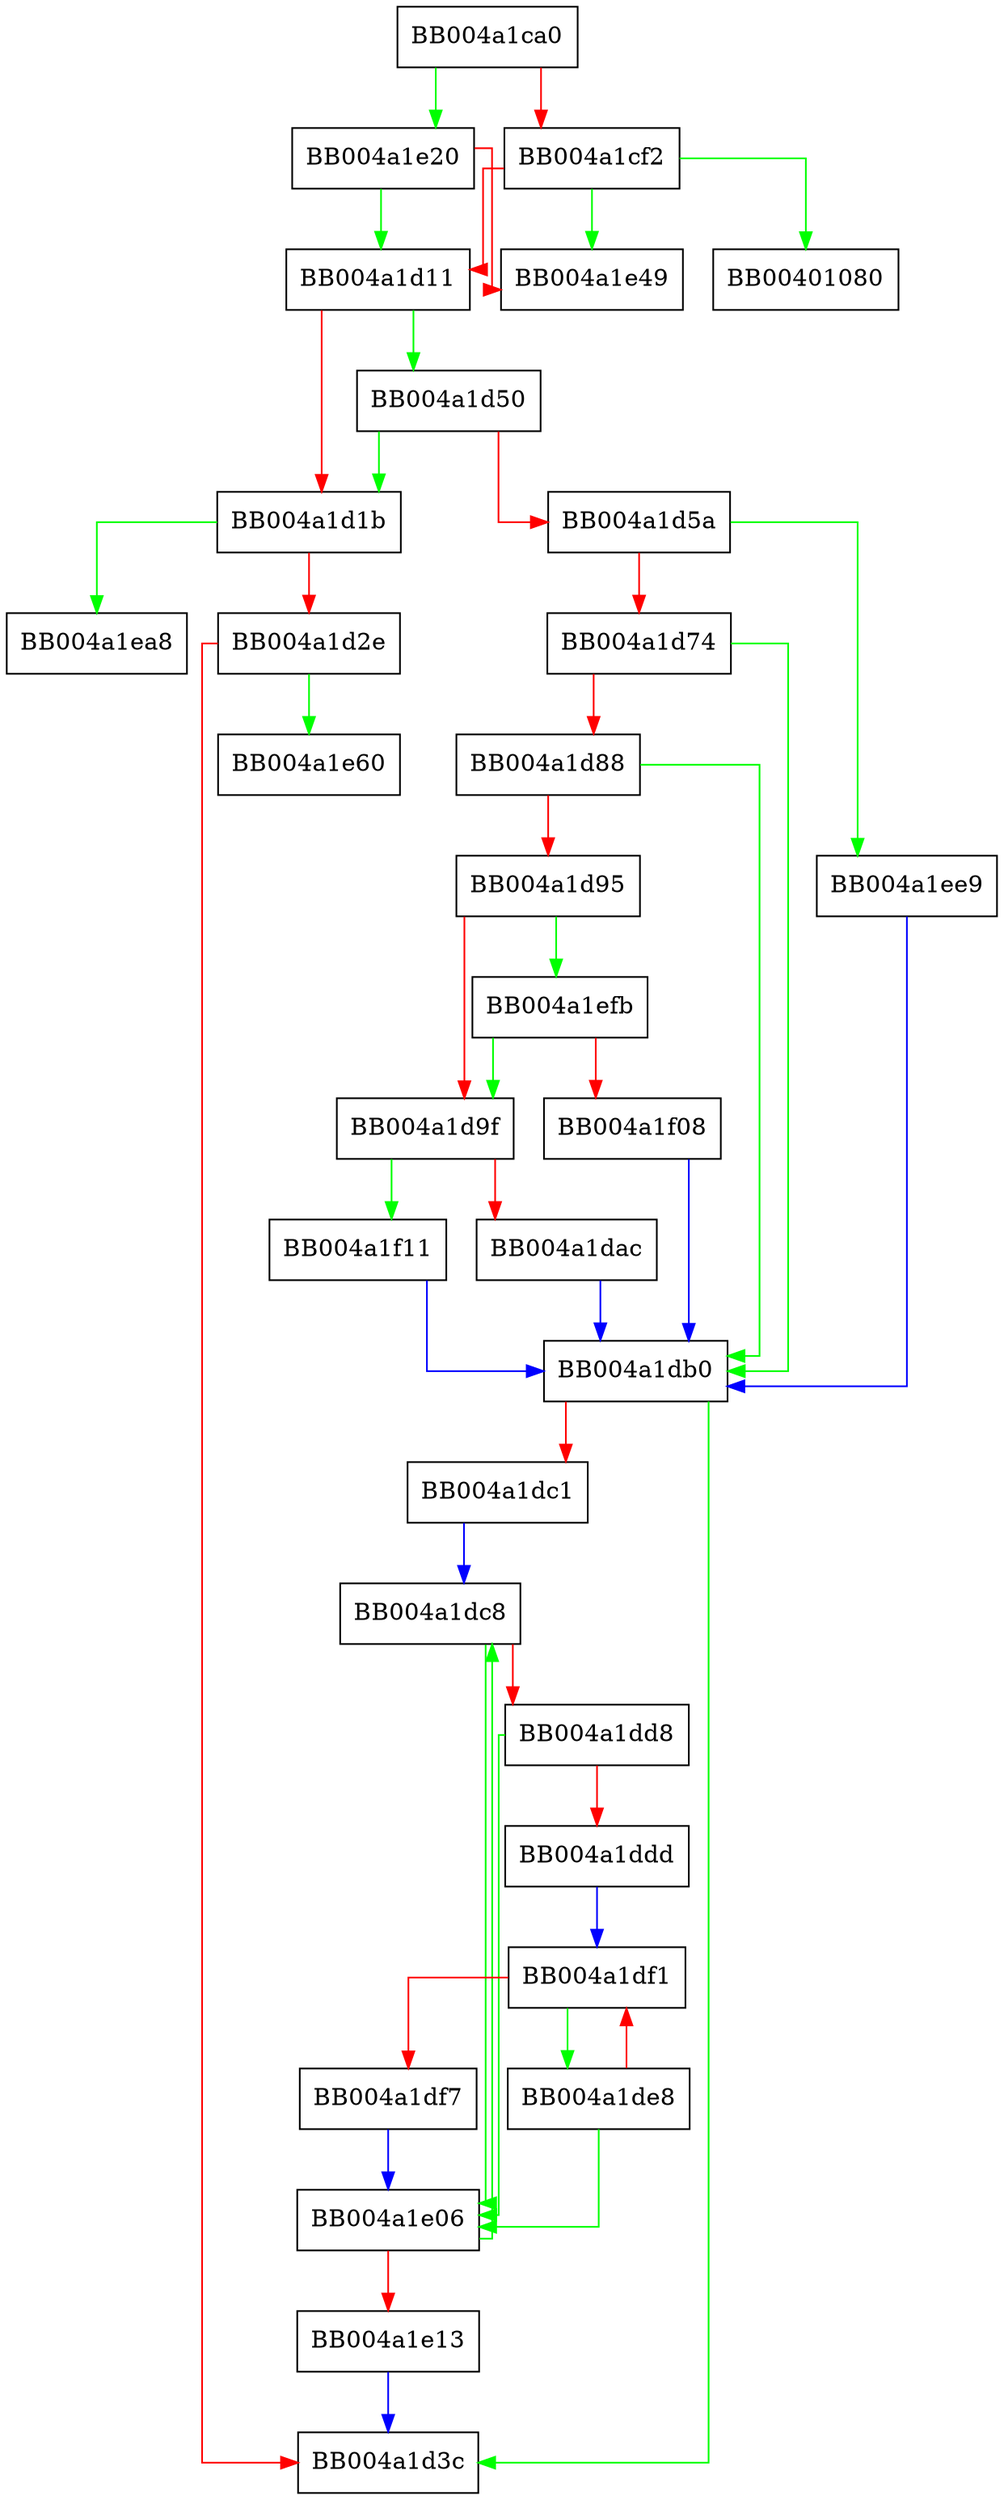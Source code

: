 digraph tls1_set_server_sigalgs {
  node [shape="box"];
  graph [splines=ortho];
  BB004a1ca0 -> BB004a1e20 [color="green"];
  BB004a1ca0 -> BB004a1cf2 [color="red"];
  BB004a1cf2 -> BB00401080 [color="green"];
  BB004a1cf2 -> BB004a1e49 [color="green"];
  BB004a1cf2 -> BB004a1d11 [color="red"];
  BB004a1d11 -> BB004a1d50 [color="green"];
  BB004a1d11 -> BB004a1d1b [color="red"];
  BB004a1d1b -> BB004a1ea8 [color="green"];
  BB004a1d1b -> BB004a1d2e [color="red"];
  BB004a1d2e -> BB004a1e60 [color="green"];
  BB004a1d2e -> BB004a1d3c [color="red"];
  BB004a1d50 -> BB004a1d1b [color="green"];
  BB004a1d50 -> BB004a1d5a [color="red"];
  BB004a1d5a -> BB004a1ee9 [color="green"];
  BB004a1d5a -> BB004a1d74 [color="red"];
  BB004a1d74 -> BB004a1db0 [color="green"];
  BB004a1d74 -> BB004a1d88 [color="red"];
  BB004a1d88 -> BB004a1db0 [color="green"];
  BB004a1d88 -> BB004a1d95 [color="red"];
  BB004a1d95 -> BB004a1efb [color="green"];
  BB004a1d95 -> BB004a1d9f [color="red"];
  BB004a1d9f -> BB004a1f11 [color="green"];
  BB004a1d9f -> BB004a1dac [color="red"];
  BB004a1dac -> BB004a1db0 [color="blue"];
  BB004a1db0 -> BB004a1d3c [color="green"];
  BB004a1db0 -> BB004a1dc1 [color="red"];
  BB004a1dc1 -> BB004a1dc8 [color="blue"];
  BB004a1dc8 -> BB004a1e06 [color="green"];
  BB004a1dc8 -> BB004a1dd8 [color="red"];
  BB004a1dd8 -> BB004a1e06 [color="green"];
  BB004a1dd8 -> BB004a1ddd [color="red"];
  BB004a1ddd -> BB004a1df1 [color="blue"];
  BB004a1de8 -> BB004a1e06 [color="green"];
  BB004a1de8 -> BB004a1df1 [color="red"];
  BB004a1df1 -> BB004a1de8 [color="green"];
  BB004a1df1 -> BB004a1df7 [color="red"];
  BB004a1df7 -> BB004a1e06 [color="blue"];
  BB004a1e06 -> BB004a1dc8 [color="green"];
  BB004a1e06 -> BB004a1e13 [color="red"];
  BB004a1e13 -> BB004a1d3c [color="blue"];
  BB004a1e20 -> BB004a1d11 [color="green"];
  BB004a1e20 -> BB004a1e49 [color="red"];
  BB004a1ee9 -> BB004a1db0 [color="blue"];
  BB004a1efb -> BB004a1d9f [color="green"];
  BB004a1efb -> BB004a1f08 [color="red"];
  BB004a1f08 -> BB004a1db0 [color="blue"];
  BB004a1f11 -> BB004a1db0 [color="blue"];
}